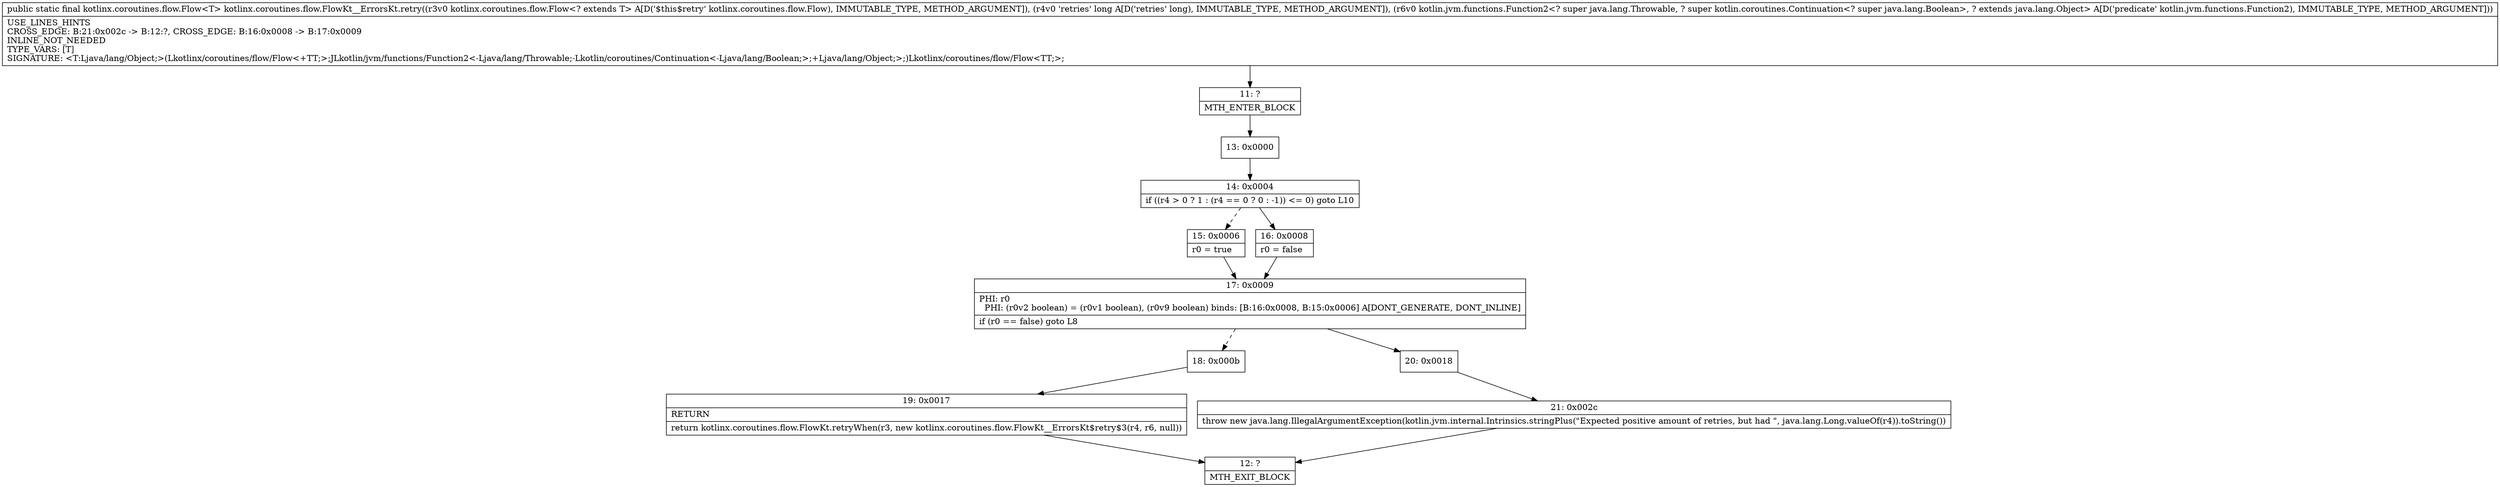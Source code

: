 digraph "CFG forkotlinx.coroutines.flow.FlowKt__ErrorsKt.retry(Lkotlinx\/coroutines\/flow\/Flow;JLkotlin\/jvm\/functions\/Function2;)Lkotlinx\/coroutines\/flow\/Flow;" {
Node_11 [shape=record,label="{11\:\ ?|MTH_ENTER_BLOCK\l}"];
Node_13 [shape=record,label="{13\:\ 0x0000}"];
Node_14 [shape=record,label="{14\:\ 0x0004|if ((r4 \> 0 ? 1 : (r4 == 0 ? 0 : \-1)) \<= 0) goto L10\l}"];
Node_15 [shape=record,label="{15\:\ 0x0006|r0 = true\l}"];
Node_17 [shape=record,label="{17\:\ 0x0009|PHI: r0 \l  PHI: (r0v2 boolean) = (r0v1 boolean), (r0v9 boolean) binds: [B:16:0x0008, B:15:0x0006] A[DONT_GENERATE, DONT_INLINE]\l|if (r0 == false) goto L8\l}"];
Node_18 [shape=record,label="{18\:\ 0x000b}"];
Node_19 [shape=record,label="{19\:\ 0x0017|RETURN\l|return kotlinx.coroutines.flow.FlowKt.retryWhen(r3, new kotlinx.coroutines.flow.FlowKt__ErrorsKt$retry$3(r4, r6, null))\l}"];
Node_12 [shape=record,label="{12\:\ ?|MTH_EXIT_BLOCK\l}"];
Node_20 [shape=record,label="{20\:\ 0x0018}"];
Node_21 [shape=record,label="{21\:\ 0x002c|throw new java.lang.IllegalArgumentException(kotlin.jvm.internal.Intrinsics.stringPlus(\"Expected positive amount of retries, but had \", java.lang.Long.valueOf(r4)).toString())\l}"];
Node_16 [shape=record,label="{16\:\ 0x0008|r0 = false\l}"];
MethodNode[shape=record,label="{public static final kotlinx.coroutines.flow.Flow\<T\> kotlinx.coroutines.flow.FlowKt__ErrorsKt.retry((r3v0 kotlinx.coroutines.flow.Flow\<? extends T\> A[D('$this$retry' kotlinx.coroutines.flow.Flow), IMMUTABLE_TYPE, METHOD_ARGUMENT]), (r4v0 'retries' long A[D('retries' long), IMMUTABLE_TYPE, METHOD_ARGUMENT]), (r6v0 kotlin.jvm.functions.Function2\<? super java.lang.Throwable, ? super kotlin.coroutines.Continuation\<? super java.lang.Boolean\>, ? extends java.lang.Object\> A[D('predicate' kotlin.jvm.functions.Function2), IMMUTABLE_TYPE, METHOD_ARGUMENT]))  | USE_LINES_HINTS\lCROSS_EDGE: B:21:0x002c \-\> B:12:?, CROSS_EDGE: B:16:0x0008 \-\> B:17:0x0009\lINLINE_NOT_NEEDED\lTYPE_VARS: [T]\lSIGNATURE: \<T:Ljava\/lang\/Object;\>(Lkotlinx\/coroutines\/flow\/Flow\<+TT;\>;JLkotlin\/jvm\/functions\/Function2\<\-Ljava\/lang\/Throwable;\-Lkotlin\/coroutines\/Continuation\<\-Ljava\/lang\/Boolean;\>;+Ljava\/lang\/Object;\>;)Lkotlinx\/coroutines\/flow\/Flow\<TT;\>;\l}"];
MethodNode -> Node_11;Node_11 -> Node_13;
Node_13 -> Node_14;
Node_14 -> Node_15[style=dashed];
Node_14 -> Node_16;
Node_15 -> Node_17;
Node_17 -> Node_18[style=dashed];
Node_17 -> Node_20;
Node_18 -> Node_19;
Node_19 -> Node_12;
Node_20 -> Node_21;
Node_21 -> Node_12;
Node_16 -> Node_17;
}

